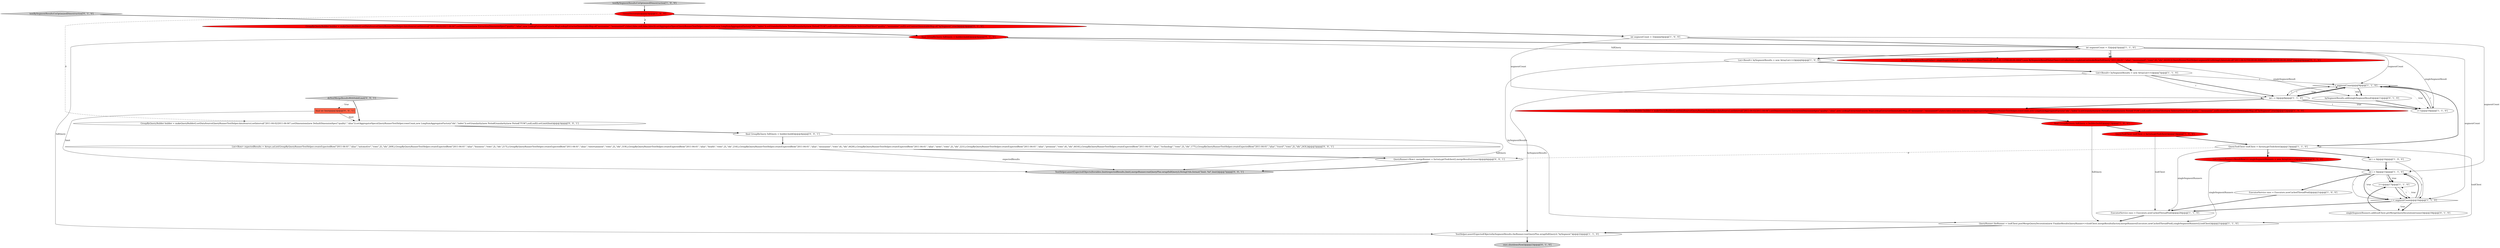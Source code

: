 digraph {
22 [style = filled, label = "List<QueryRunner<ResultRow>> singleSegmentRunners = new ArrayList<>()@@@14@@@['0', '1', '0']", fillcolor = red, shape = ellipse image = "AAA1AAABBB2BBB"];
24 [style = filled, label = "bySegmentResults.add(singleSegmentResult)@@@11@@@['0', '1', '0']", fillcolor = white, shape = ellipse image = "AAA0AAABBB2BBB"];
7 [style = filled, label = "ExecutorService exec = Executors.newCachedThreadPool()@@@21@@@['1', '0', '0']", fillcolor = white, shape = ellipse image = "AAA0AAABBB1BBB"];
2 [style = filled, label = "List<Result> bySegmentResults = new ArrayList<>()@@@7@@@['1', '1', '0']", fillcolor = white, shape = ellipse image = "AAA0AAABBB1BBB"];
4 [style = filled, label = "ExecutorService exec = Executors.newCachedThreadPool()@@@20@@@['1', '1', '0']", fillcolor = white, shape = ellipse image = "AAA0AAABBB1BBB"];
32 [style = filled, label = "QueryRunner<Row> mergeRunner = factory.getToolchest().mergeResults(runner)@@@6@@@['0', '0', '1']", fillcolor = white, shape = ellipse image = "AAA0AAABBB3BBB"];
33 [style = filled, label = "GroupByQuery.Builder builder = makeQueryBuilder().setDataSource(QueryRunnerTestHelper.dataSource).setInterval(\"2011-04-02/2011-04-04\").setDimensions(new DefaultDimensionSpec(\"quality\",\"alias\")).setAggregatorSpecs(QueryRunnerTestHelper.rowsCount,new LongSumAggregatorFactory(\"idx\",\"index\")).setGranularity(new PeriodGranularity(new Period(\"P1M\"),null,null)).setLimit(limit)@@@3@@@['0', '0', '1']", fillcolor = white, shape = ellipse image = "AAA0AAABBB3BBB"];
6 [style = filled, label = "int segmentCount = 32@@@5@@@['1', '1', '0']", fillcolor = white, shape = ellipse image = "AAA0AAABBB1BBB"];
12 [style = filled, label = "QueryToolChest toolChest = factory.getToolchest()@@@13@@@['1', '1', '0']", fillcolor = white, shape = ellipse image = "AAA0AAABBB1BBB"];
30 [style = filled, label = "final int limit@@@2@@@['0', '0', '1']", fillcolor = tomato, shape = box image = "AAA0AAABBB3BBB"];
28 [style = filled, label = "testBySegmentResultsUnOptimizedDimextraction['0', '1', '0']", fillcolor = lightgray, shape = diamond image = "AAA0AAABBB2BBB"];
3 [style = filled, label = "i++@@@17@@@['1', '1', '0']", fillcolor = white, shape = ellipse image = "AAA0AAABBB1BBB"];
13 [style = filled, label = "i++@@@10@@@['1', '1', '0']", fillcolor = white, shape = ellipse image = "AAA0AAABBB1BBB"];
35 [style = filled, label = "List<Row> expectedResults = Arrays.asList(GroupByQueryRunnerTestHelper.createExpectedRow(\"2011-04-01\",\"alias\",\"automotive\",\"rows\",2L,\"idx\",269L),GroupByQueryRunnerTestHelper.createExpectedRow(\"2011-04-01\",\"alias\",\"business\",\"rows\",2L,\"idx\",217L),GroupByQueryRunnerTestHelper.createExpectedRow(\"2011-04-01\",\"alias\",\"entertainment\",\"rows\",2L,\"idx\",319L),GroupByQueryRunnerTestHelper.createExpectedRow(\"2011-04-01\",\"alias\",\"health\",\"rows\",2L,\"idx\",216L),GroupByQueryRunnerTestHelper.createExpectedRow(\"2011-04-01\",\"alias\",\"mezzanine\",\"rows\",6L,\"idx\",4420L),GroupByQueryRunnerTestHelper.createExpectedRow(\"2011-04-01\",\"alias\",\"news\",\"rows\",2L,\"idx\",221L),GroupByQueryRunnerTestHelper.createExpectedRow(\"2011-04-01\",\"alias\",\"premium\",\"rows\",6L,\"idx\",4416L),GroupByQueryRunnerTestHelper.createExpectedRow(\"2011-04-01\",\"alias\",\"technology\",\"rows\",2L,\"idx\",177L),GroupByQueryRunnerTestHelper.createExpectedRow(\"2011-04-01\",\"alias\",\"travel\",\"rows\",2L,\"idx\",243L))@@@5@@@['0', '0', '1']", fillcolor = white, shape = ellipse image = "AAA0AAABBB3BBB"];
19 [style = filled, label = "int segmentCount = 32@@@4@@@['1', '0', '0']", fillcolor = white, shape = ellipse image = "AAA0AAABBB1BBB"];
11 [style = filled, label = "final GroupByQuery fullQuery = builder.build()@@@13@@@['1', '0', '0']", fillcolor = red, shape = ellipse image = "AAA1AAABBB1BBB"];
26 [style = filled, label = "singleSegmentRunners.add(toolChest.preMergeQueryDecoration(runner))@@@18@@@['0', '1', '0']", fillcolor = white, shape = ellipse image = "AAA0AAABBB2BBB"];
29 [style = filled, label = "TestHelper.assertExpectedObjects(Iterables.limit(expectedResults,limit),mergeRunner.run(QueryPlus.wrap(fullQuery)),StringUtils.format(\"limit: %d\",limit))@@@7@@@['0', '0', '1']", fillcolor = lightgray, shape = ellipse image = "AAA0AAABBB3BBB"];
15 [style = filled, label = "TestHelper.assertExpectedObjects(bySegmentResults,theRunner.run(QueryPlus.wrap(fullQuery)),\"bySegment\")@@@22@@@['1', '1', '0']", fillcolor = white, shape = ellipse image = "AAA0AAABBB1BBB"];
23 [style = filled, label = "Result<BySegmentResultValue> singleSegmentResult = new Result<>(DateTimes.of(\"2011-01-12T00:00:00.000Z\"),new BySegmentResultValueClass<>(Collections.singletonList(makeRow(fullQuery,\"2011-04-01\",\"alias\",\"mezzanine0\",\"rows\",6L,\"idx\",4420L)),QueryRunnerTestHelper.segmentId.toString(),Intervals.of(\"2011-04-02T00:00:00.000Z/2011-04-04T00:00:00.000Z\")))@@@6@@@['0', '1', '0']", fillcolor = red, shape = ellipse image = "AAA1AAABBB2BBB"];
31 [style = filled, label = "doTestMergeResultsWithValidLimit['0', '0', '1']", fillcolor = lightgray, shape = diamond image = "AAA0AAABBB3BBB"];
16 [style = filled, label = "testBySegmentResultsUnOptimizedDimextraction['1', '0', '0']", fillcolor = lightgray, shape = diamond image = "AAA0AAABBB1BBB"];
14 [style = filled, label = "QueryRunner theRunner = toolChest.postMergeQueryDecoration(new FinalizeResultsQueryRunner<>(toolChest.mergeResults(factory.mergeRunners(Executors.newCachedThreadPool(),singleSegmentRunners)),toolChest))@@@21@@@['1', '1', '0']", fillcolor = white, shape = ellipse image = "AAA0AAABBB1BBB"];
1 [style = filled, label = "GroupByQuery.Builder builder = makeQueryBuilder().setDataSource(QueryRunnerTestHelper.dataSource).setInterval(\"2011-04-02/2011-04-04\").setDimensions(new ExtractionDimensionSpec(\"quality\",\"alias\",new LookupExtractionFn(new MapLookupExtractor(ImmutableMap.of(\"mezzanine\",\"mezzanine0\"),false),false,null,false,false))).setAggregatorSpecs(QueryRunnerTestHelper.rowsCount,new LongSumAggregatorFactory(\"idx\",\"index\")).setGranularity(new PeriodGranularity(new Period(\"P1M\"),null,null)).setDimFilter(new SelectorDimFilter(\"quality\",\"mezzanine\",null)).overrideContext(ImmutableMap.of(\"bySegment\",true))@@@12@@@['1', '0', '0']", fillcolor = red, shape = ellipse image = "AAA1AAABBB1BBB"];
9 [style = filled, label = "int i = 0@@@16@@@['1', '0', '0']", fillcolor = white, shape = ellipse image = "AAA0AAABBB1BBB"];
25 [style = filled, label = "final GroupByQuery fullQuery = builder.build()@@@4@@@['0', '1', '0']", fillcolor = red, shape = ellipse image = "AAA1AAABBB2BBB"];
27 [style = filled, label = "exec.shutdownNow()@@@23@@@['0', '1', '0']", fillcolor = lightgray, shape = ellipse image = "AAA0AAABBB2BBB"];
8 [style = filled, label = "cannotVectorize()@@@3@@@['1', '0', '0']", fillcolor = red, shape = ellipse image = "AAA1AAABBB1BBB"];
0 [style = filled, label = "List<Result> bySegmentResults = new ArrayList<>()@@@6@@@['1', '0', '0']", fillcolor = white, shape = ellipse image = "AAA0AAABBB1BBB"];
5 [style = filled, label = "QueryToolChest toolChest = factory.getToolchest()@@@14@@@['1', '0', '0']", fillcolor = red, shape = ellipse image = "AAA1AAABBB1BBB"];
21 [style = filled, label = "GroupByQuery.Builder builder = makeQueryBuilder().setDataSource(QueryRunnerTestHelper.dataSource).setInterval(\"2011-04-02/2011-04-04\").setDimensions(new ExtractionDimensionSpec(\"quality\",\"alias\",new LookupExtractionFn(new MapLookupExtractor(ImmutableMap.of(\"mezzanine\",\"mezzanine0\"),false),false,null,false,false))).setAggregatorSpecs(QueryRunnerTestHelper.rowsCount,new LongSumAggregatorFactory(\"idx\",\"index\")).setGranularity(new PeriodGranularity(new Period(\"P1M\"),null,null)).setDimFilter(new SelectorDimFilter(\"quality\",\"mezzanine\",null)).setContext(ImmutableMap.of(\"bySegment\",true))@@@3@@@['0', '1', '0']", fillcolor = red, shape = ellipse image = "AAA1AAABBB2BBB"];
34 [style = filled, label = "final GroupByQuery fullQuery = builder.build()@@@4@@@['0', '0', '1']", fillcolor = white, shape = ellipse image = "AAA0AAABBB3BBB"];
17 [style = filled, label = "i < segmentCount@@@9@@@['1', '1', '0']", fillcolor = white, shape = diamond image = "AAA0AAABBB1BBB"];
10 [style = filled, label = "i < segmentCount@@@16@@@['1', '1', '0']", fillcolor = white, shape = diamond image = "AAA0AAABBB1BBB"];
18 [style = filled, label = "int i = 0@@@15@@@['1', '1', '0']", fillcolor = white, shape = ellipse image = "AAA0AAABBB1BBB"];
20 [style = filled, label = "int i = 0@@@8@@@['1', '1', '0']", fillcolor = white, shape = ellipse image = "AAA0AAABBB1BBB"];
18->3 [style = bold, label=""];
5->4 [style = solid, label="toolChest"];
18->10 [style = solid, label="i"];
25->23 [style = solid, label="fullQuery"];
8->33 [style = dashed, label="0"];
11->14 [style = solid, label="fullQuery"];
10->3 [style = dotted, label="true"];
25->15 [style = solid, label="fullQuery"];
25->6 [style = bold, label=""];
12->9 [style = bold, label=""];
34->29 [style = solid, label="fullQuery"];
9->10 [style = solid, label="i"];
20->17 [style = solid, label="i"];
19->20 [style = solid, label="segmentCount"];
13->17 [style = bold, label=""];
28->21 [style = bold, label=""];
18->3 [style = dotted, label="true"];
20->13 [style = dotted, label="true"];
12->22 [style = bold, label=""];
6->17 [style = solid, label="segmentCount"];
17->20 [style = bold, label=""];
30->29 [style = solid, label="limit"];
23->24 [style = solid, label="singleSegmentResult"];
2->20 [style = bold, label=""];
6->13 [style = solid, label="singleSegmentResult"];
12->14 [style = solid, label="toolChest"];
10->26 [style = bold, label=""];
21->25 [style = bold, label=""];
19->6 [style = bold, label=""];
18->3 [style = solid, label="i"];
6->10 [style = solid, label="segmentCount"];
17->20 [style = solid, label="i"];
1->11 [style = bold, label=""];
19->18 [style = solid, label="segmentCount"];
3->10 [style = bold, label=""];
3->10 [style = solid, label="i"];
31->30 [style = dotted, label="true"];
22->18 [style = bold, label=""];
12->4 [style = solid, label="singleSegmentRunners"];
31->33 [style = bold, label=""];
10->26 [style = dotted, label="true"];
14->15 [style = bold, label=""];
34->35 [style = bold, label=""];
2->17 [style = solid, label="i"];
18->7 [style = bold, label=""];
9->18 [style = solid, label="i"];
24->13 [style = bold, label=""];
22->14 [style = solid, label="singleSegmentRunners"];
30->33 [style = solid, label="limit"];
10->18 [style = bold, label=""];
4->14 [style = bold, label=""];
20->13 [style = bold, label=""];
16->8 [style = bold, label=""];
20->17 [style = dotted, label="true"];
6->23 [style = bold, label=""];
26->3 [style = bold, label=""];
12->32 [style = dashed, label="0"];
35->32 [style = bold, label=""];
2->15 [style = solid, label="bySegmentResults"];
7->4 [style = bold, label=""];
20->1 [style = bold, label=""];
20->13 [style = solid, label="i"];
2->20 [style = solid, label="i"];
18->10 [style = dotted, label="true"];
11->5 [style = bold, label=""];
17->12 [style = bold, label=""];
9->18 [style = bold, label=""];
18->10 [style = bold, label=""];
12->22 [style = dashed, label="0"];
23->2 [style = bold, label=""];
17->24 [style = dotted, label="true"];
20->17 [style = bold, label=""];
13->17 [style = solid, label="i"];
0->14 [style = solid, label="bySegmentResults"];
8->19 [style = bold, label=""];
10->18 [style = solid, label="i"];
0->2 [style = bold, label=""];
6->0 [style = bold, label=""];
8->21 [style = dashed, label="0"];
35->29 [style = solid, label="expectedResults"];
32->29 [style = bold, label=""];
17->24 [style = bold, label=""];
5->12 [style = bold, label=""];
10->4 [style = bold, label=""];
17->13 [style = dotted, label="true"];
15->27 [style = bold, label=""];
33->34 [style = bold, label=""];
6->23 [style = dashed, label="0"];
}
